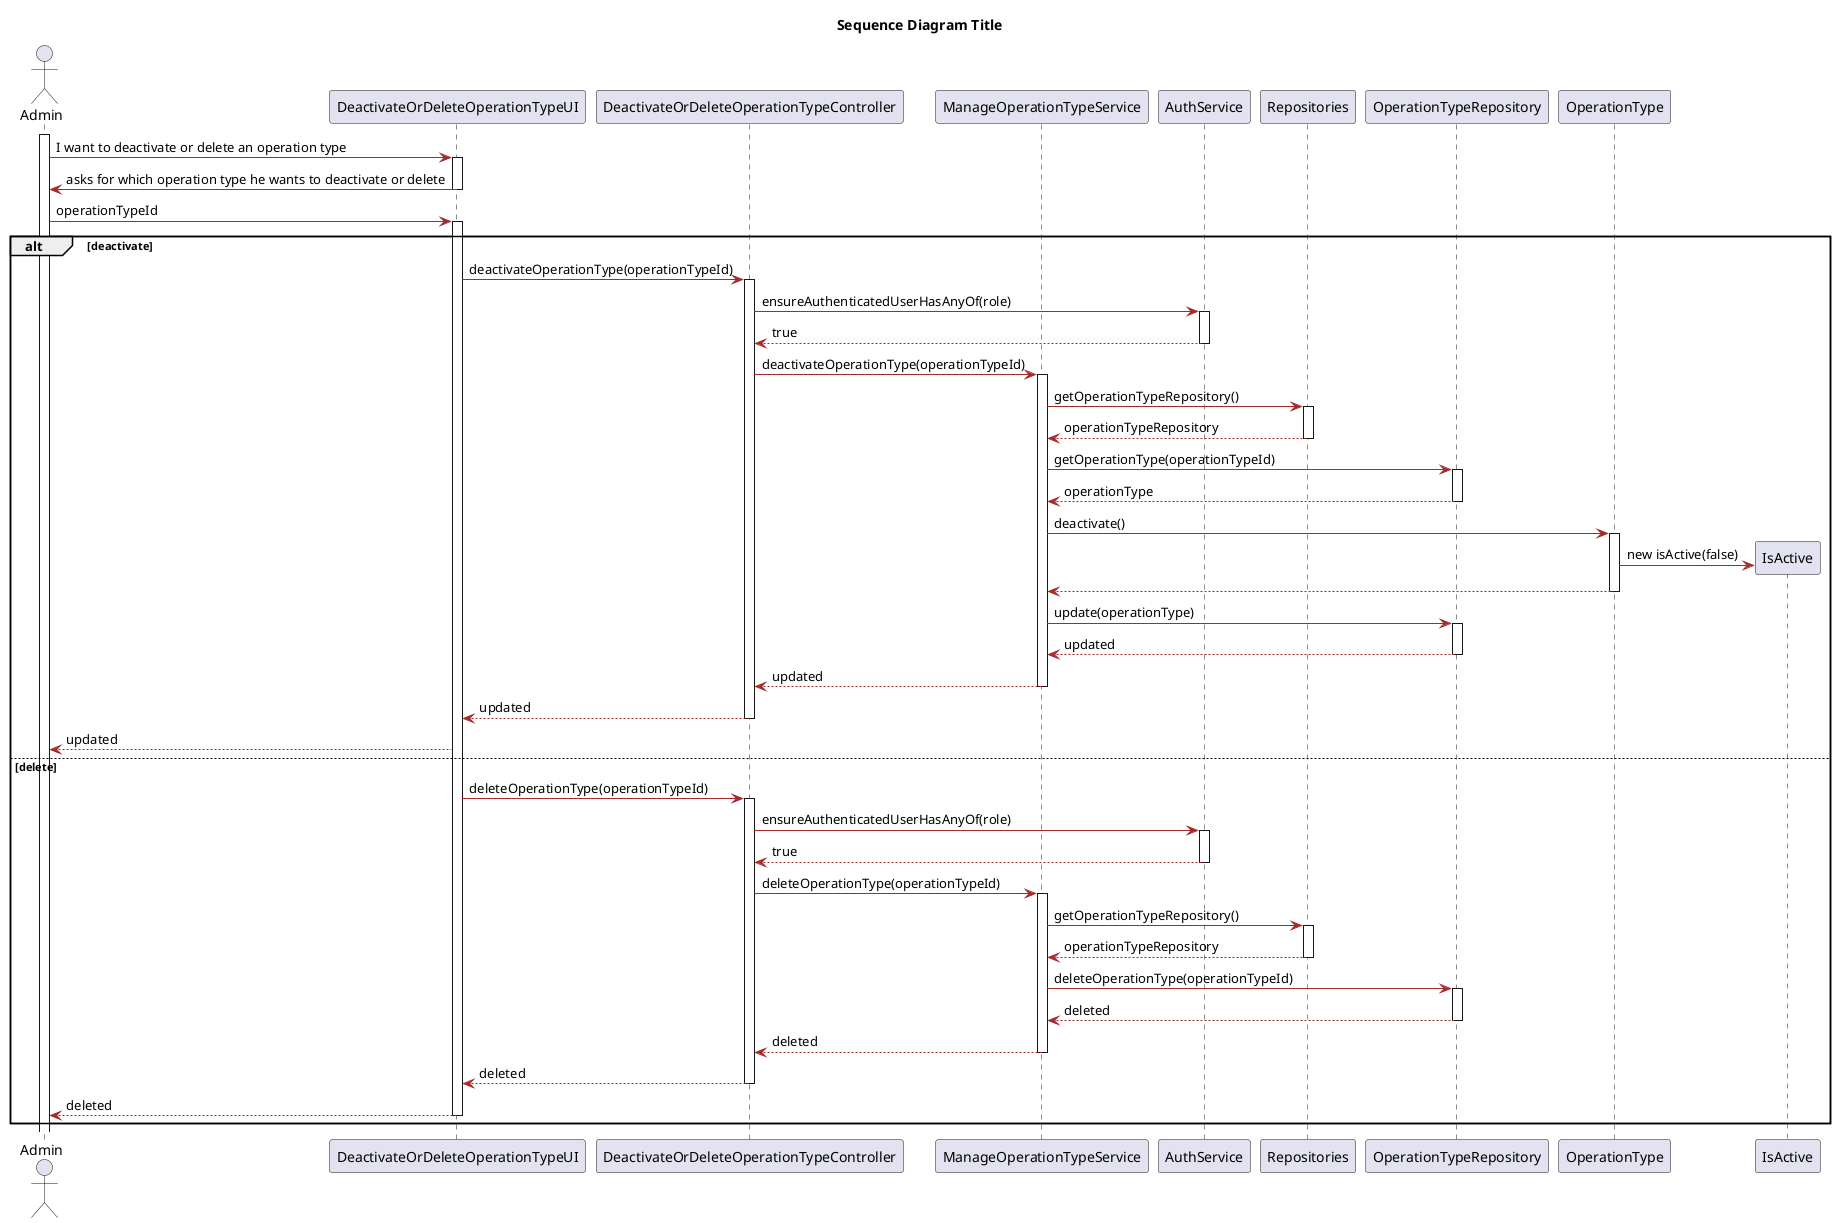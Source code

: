 @startuml
title Sequence Diagram Title
skinparam classAttributeIconSize 0

skinparam class {
    LifeLineBorderColor DodgerBlue
    LifeLineBackgroundColor APPLICATION
    BackgroundColor LemonChiffon
    ArrowColor Brown
    BorderColor SaddleBrown
}

skinparam packageStyle rectangle

skinparam card {
    LifeLineBorderColor DodgerBlue
    LifeLineBackgroundColor APPLICATION
    BackgroundColor LemonChiffon
    ArrowColor Brown
    BorderColor SaddleBrown
}

actor Admin
participant "DeactivateOrDeleteOperationTypeUI" as UI
participant "DeactivateOrDeleteOperationTypeController" as Controller
participant "ManageOperationTypeService" as operationS
participant "AuthService" as auth
participant "Repositories" as Repositories
participant "OperationTypeRepository" as operationTypeR
participant "OperationType" as operationType
participant "IsActive" as isActive

activate Admin
Admin -> UI: I want to deactivate or delete an operation type
activate UI
UI -> Admin: asks for which operation type he wants to deactivate or delete

deactivate UI
Admin -> UI: operationTypeId
activate UI
alt deactivate 
    UI -> Controller: deactivateOperationType(operationTypeId)
    activate Controller
    Controller -> auth: ensureAuthenticatedUserHasAnyOf(role)
    activate auth
    auth --> Controller:  true
    deactivate auth
    Controller -> operationS : deactivateOperationType(operationTypeId)
    activate operationS
    operationS -> Repositories : getOperationTypeRepository()
    activate Repositories
    Repositories --> operationS : operationTypeRepository
    deactivate Repositories
    operationS -> operationTypeR : getOperationType(operationTypeId)
    activate operationTypeR
    operationTypeR --> operationS : operationType
    deactivate operationTypeR
    operationS -> operationType : deactivate()
    activate operationType
    operationType -> isActive** : new isActive(false)
    operationType--> operationS
    deactivate operationType
    operationS -> operationTypeR : update(operationType)
    activate operationTypeR
    operationTypeR --> operationS : updated
    deactivate operationTypeR
    operationS --> Controller: updated
    deactivate operationS
    Controller --> UI: updated
    deactivate Controller
    UI --> Admin: updated
    

else    delete
    UI -> Controller: deleteOperationType(operationTypeId)
    activate Controller
    Controller -> auth: ensureAuthenticatedUserHasAnyOf(role)
    activate auth
    auth --> Controller:  true
    deactivate auth
    Controller -> operationS : deleteOperationType(operationTypeId)
    activate operationS
    operationS -> Repositories : getOperationTypeRepository()
    activate Repositories
    Repositories --> operationS : operationTypeRepository
    deactivate Repositories
    operationS -> operationTypeR : deleteOperationType(operationTypeId)
    activate operationTypeR
    operationTypeR --> operationS : deleted
    deactivate operationTypeR
    operationS --> Controller: deleted
    deactivate operationS
    Controller --> UI: deleted
    deactivate Controller
    UI --> Admin: deleted
    deactivate UI



end












@enduml
